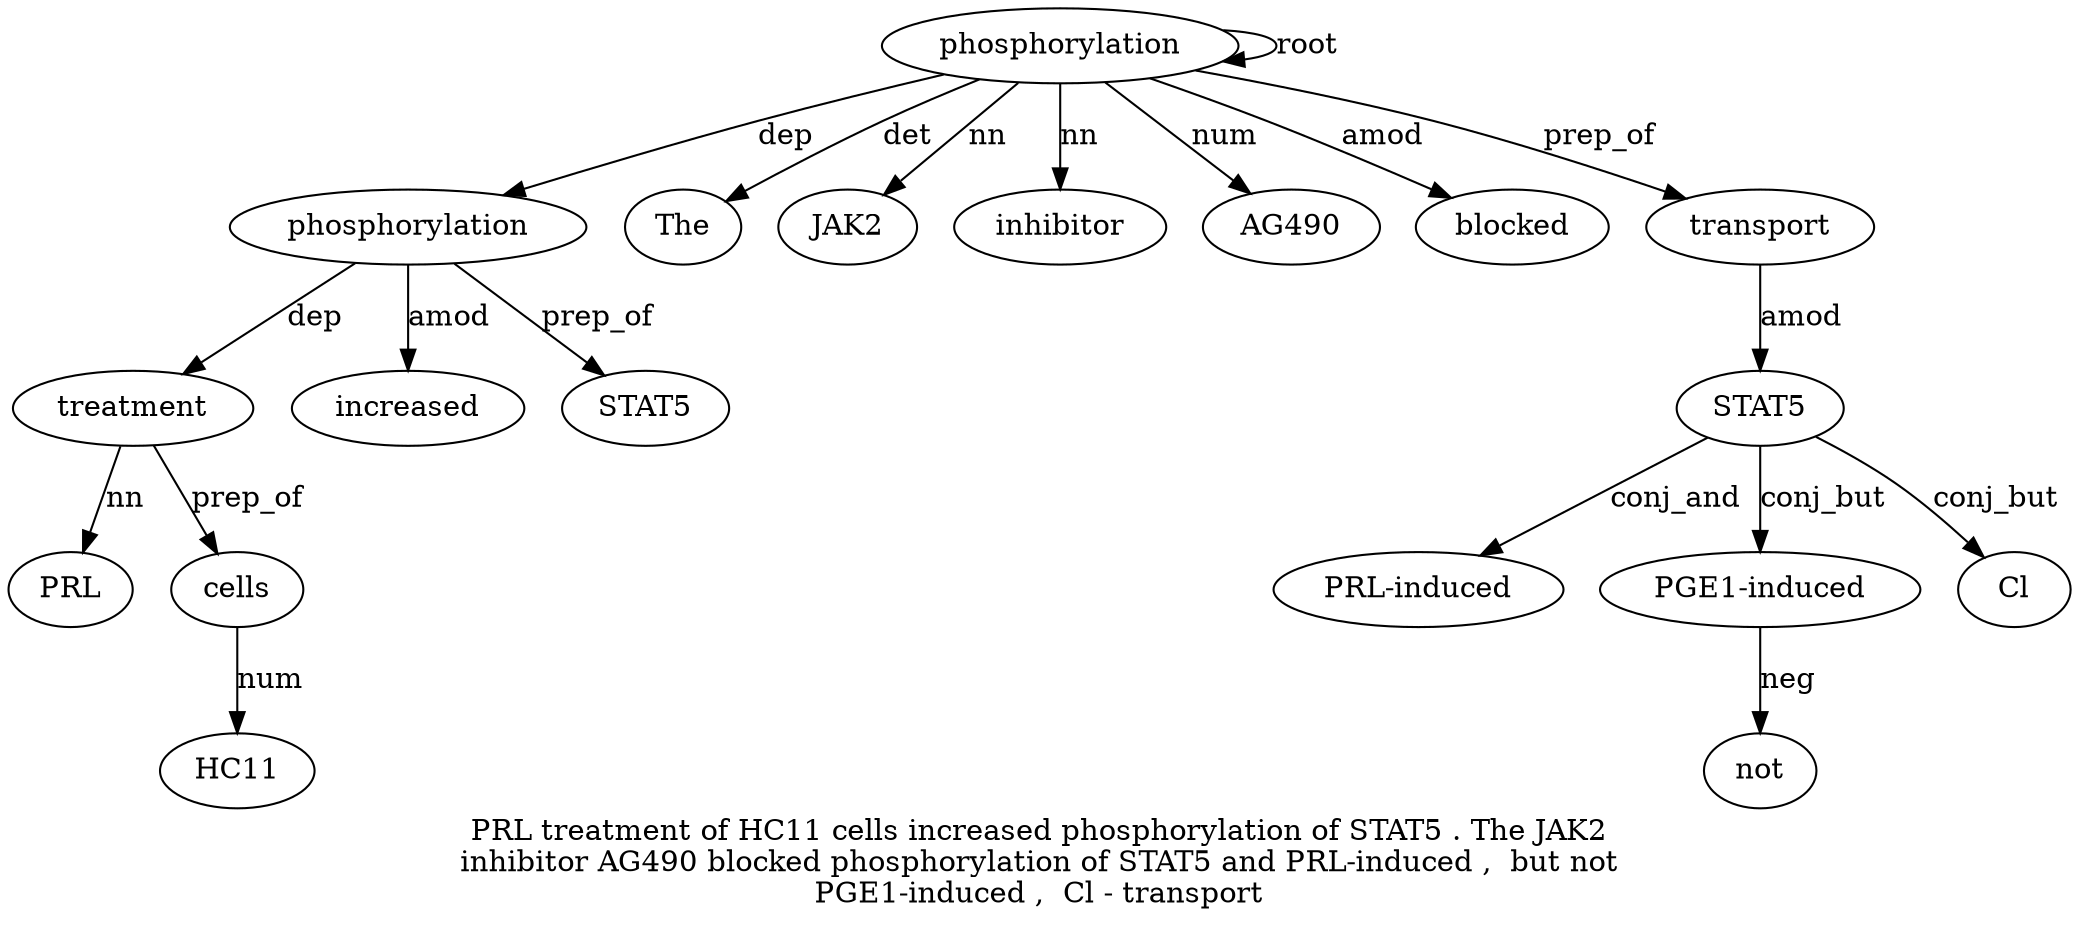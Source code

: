 digraph "PRL treatment of HC11 cells increased phosphorylation of STAT5 . The JAK2 inhibitor AG490 blocked phosphorylation of STAT5 and PRL-induced ,  but not PGE1-induced ,  Cl - transport" {
label="PRL treatment of HC11 cells increased phosphorylation of STAT5 . The JAK2
inhibitor AG490 blocked phosphorylation of STAT5 and PRL-induced ,  but not
PGE1-induced ,  Cl - transport";
treatment2 [style=filled, fillcolor=white, label=treatment];
PRL1 [style=filled, fillcolor=white, label=PRL];
treatment2 -> PRL1  [label=nn];
phosphorylation7 [style=filled, fillcolor=white, label=phosphorylation];
phosphorylation7 -> treatment2  [label=dep];
cells5 [style=filled, fillcolor=white, label=cells];
HC114 [style=filled, fillcolor=white, label=HC11];
cells5 -> HC114  [label=num];
treatment2 -> cells5  [label=prep_of];
increased6 [style=filled, fillcolor=white, label=increased];
phosphorylation7 -> increased6  [label=amod];
phosphorylation16 [style=filled, fillcolor=white, label=phosphorylation];
phosphorylation16 -> phosphorylation7  [label=dep];
STAT59 [style=filled, fillcolor=white, label=STAT5];
phosphorylation7 -> STAT59  [label=prep_of];
The11 [style=filled, fillcolor=white, label=The];
phosphorylation16 -> The11  [label=det];
JAK21 [style=filled, fillcolor=white, label=JAK2];
phosphorylation16 -> JAK21  [label=nn];
inhibitor13 [style=filled, fillcolor=white, label=inhibitor];
phosphorylation16 -> inhibitor13  [label=nn];
AG4901 [style=filled, fillcolor=white, label=AG490];
phosphorylation16 -> AG4901  [label=num];
blocked15 [style=filled, fillcolor=white, label=blocked];
phosphorylation16 -> blocked15  [label=amod];
phosphorylation16 -> phosphorylation16  [label=root];
transport28 [style=filled, fillcolor=white, label=transport];
STAT518 [style=filled, fillcolor=white, label=STAT5];
transport28 -> STAT518  [label=amod];
"PRL-induced20" [style=filled, fillcolor=white, label="PRL-induced"];
STAT518 -> "PRL-induced20"  [label=conj_and];
"PGE1-induced24" [style=filled, fillcolor=white, label="PGE1-induced"];
not23 [style=filled, fillcolor=white, label=not];
"PGE1-induced24" -> not23  [label=neg];
STAT518 -> "PGE1-induced24"  [label=conj_but];
Cl26 [style=filled, fillcolor=white, label=Cl];
STAT518 -> Cl26  [label=conj_but];
phosphorylation16 -> transport28  [label=prep_of];
}
